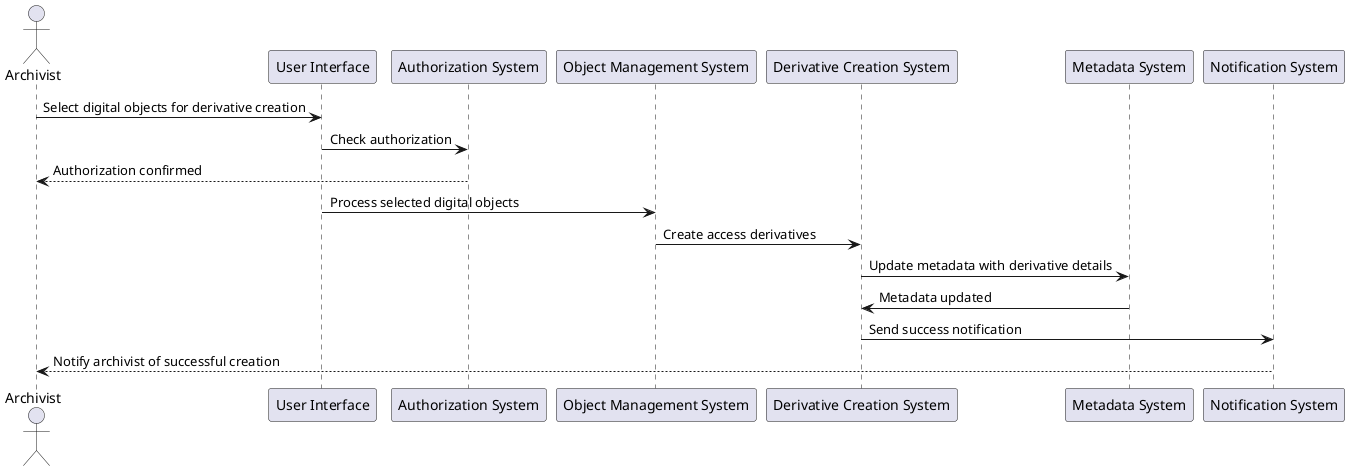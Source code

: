 @startuml
actor Archivist as A
participant "User Interface" as UI
participant "Authorization System" as Auth
participant "Object Management System" as OMS
participant "Derivative Creation System" as DCS
participant "Metadata System" as MS
participant "Notification System" as NS

A -> UI: Select digital objects for derivative creation
UI -> Auth: Check authorization
Auth --> A: Authorization confirmed
UI -> OMS: Process selected digital objects
OMS -> DCS: Create access derivatives
DCS -> MS: Update metadata with derivative details
MS -> DCS: Metadata updated
DCS -> NS: Send success notification
NS --> A: Notify archivist of successful creation
@enduml
